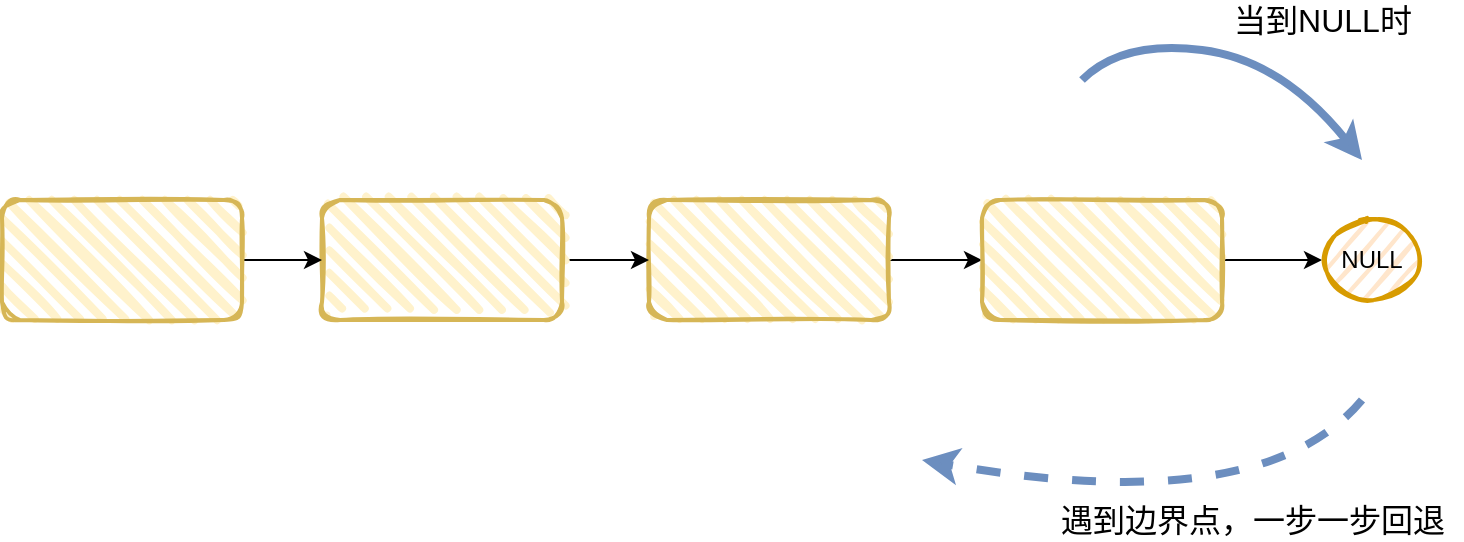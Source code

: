 <mxfile version="14.5.1" type="github"><diagram id="JFr5bLaMr-m5pY-TNdmx" name="Page-1"><mxGraphModel dx="870" dy="595" grid="1" gridSize="10" guides="1" tooltips="1" connect="1" arrows="1" fold="1" page="1" pageScale="1" pageWidth="827" pageHeight="1169" math="0" shadow="0"><root><mxCell id="0"/><mxCell id="1" parent="0"/><mxCell id="LlgUxwS6NGRAmCykOugP-10" style="edgeStyle=orthogonalEdgeStyle;rounded=0;orthogonalLoop=1;jettySize=auto;html=1;exitX=1;exitY=0.5;exitDx=0;exitDy=0;entryX=0;entryY=0.5;entryDx=0;entryDy=0;" edge="1" parent="1" source="LlgUxwS6NGRAmCykOugP-1" target="LlgUxwS6NGRAmCykOugP-7"><mxGeometry relative="1" as="geometry"/></mxCell><mxCell id="LlgUxwS6NGRAmCykOugP-1" value="" style="rounded=1;whiteSpace=wrap;html=1;strokeWidth=2;fillWeight=4;hachureGap=8;hachureAngle=45;fillColor=#fff2cc;sketch=1;strokeColor=#d6b656;" vertex="1" parent="1"><mxGeometry x="413.5" y="290" width="120" height="60" as="geometry"/></mxCell><mxCell id="LlgUxwS6NGRAmCykOugP-11" style="edgeStyle=orthogonalEdgeStyle;rounded=0;orthogonalLoop=1;jettySize=auto;html=1;exitX=1;exitY=0.5;exitDx=0;exitDy=0;entryX=0;entryY=0.5;entryDx=0;entryDy=0;" edge="1" parent="1" source="LlgUxwS6NGRAmCykOugP-4" target="LlgUxwS6NGRAmCykOugP-1"><mxGeometry relative="1" as="geometry"/></mxCell><mxCell id="LlgUxwS6NGRAmCykOugP-4" value="" style="rounded=1;whiteSpace=wrap;html=1;strokeWidth=2;fillWeight=4;hachureGap=8;hachureAngle=45;fillColor=#fff2cc;sketch=1;strokeColor=#d6b656;" vertex="1" parent="1"><mxGeometry x="250" y="290" width="120" height="60" as="geometry"/></mxCell><mxCell id="LlgUxwS6NGRAmCykOugP-8" style="edgeStyle=orthogonalEdgeStyle;rounded=0;orthogonalLoop=1;jettySize=auto;html=1;exitX=1;exitY=0.5;exitDx=0;exitDy=0;entryX=0;entryY=0.5;entryDx=0;entryDy=0;" edge="1" parent="1" source="LlgUxwS6NGRAmCykOugP-5" target="LlgUxwS6NGRAmCykOugP-4"><mxGeometry relative="1" as="geometry"/></mxCell><mxCell id="LlgUxwS6NGRAmCykOugP-5" value="" style="rounded=1;whiteSpace=wrap;html=1;strokeWidth=2;fillWeight=4;hachureGap=8;hachureAngle=45;fillColor=#fff2cc;sketch=1;strokeColor=#d6b656;" vertex="1" parent="1"><mxGeometry x="90" y="290" width="120" height="60" as="geometry"/></mxCell><mxCell id="LlgUxwS6NGRAmCykOugP-13" style="edgeStyle=orthogonalEdgeStyle;rounded=0;orthogonalLoop=1;jettySize=auto;html=1;exitX=1;exitY=0.5;exitDx=0;exitDy=0;entryX=0;entryY=0.5;entryDx=0;entryDy=0;" edge="1" parent="1" source="LlgUxwS6NGRAmCykOugP-7" target="LlgUxwS6NGRAmCykOugP-12"><mxGeometry relative="1" as="geometry"/></mxCell><mxCell id="LlgUxwS6NGRAmCykOugP-7" value="" style="rounded=1;whiteSpace=wrap;html=1;strokeWidth=2;fillWeight=4;hachureGap=8;hachureAngle=45;fillColor=#fff2cc;sketch=1;strokeColor=#d6b656;" vertex="1" parent="1"><mxGeometry x="580" y="290" width="120" height="60" as="geometry"/></mxCell><mxCell id="LlgUxwS6NGRAmCykOugP-12" value="NULL" style="ellipse;whiteSpace=wrap;html=1;strokeWidth=2;fillWeight=2;hachureGap=8;fillColor=#ffe6cc;fillStyle=dots;sketch=1;strokeColor=#d79b00;" vertex="1" parent="1"><mxGeometry x="750" y="300" width="50" height="40" as="geometry"/></mxCell><mxCell id="LlgUxwS6NGRAmCykOugP-17" value="" style="curved=1;endArrow=classic;html=1;strokeWidth=4;fillColor=#dae8fc;strokeColor=#6c8ebf;" edge="1" parent="1"><mxGeometry width="50" height="50" relative="1" as="geometry"><mxPoint x="630" y="230" as="sourcePoint"/><mxPoint x="770" y="270" as="targetPoint"/><Array as="points"><mxPoint x="650" y="210"/><mxPoint x="730" y="220"/></Array></mxGeometry></mxCell><mxCell id="LlgUxwS6NGRAmCykOugP-19" value="&lt;font style=&quot;font-size: 16px&quot;&gt;当到NULL时&lt;/font&gt;" style="text;html=1;resizable=0;autosize=1;align=center;verticalAlign=middle;points=[];fillColor=none;strokeColor=none;rounded=0;" vertex="1" parent="1"><mxGeometry x="700" y="190" width="100" height="20" as="geometry"/></mxCell><mxCell id="LlgUxwS6NGRAmCykOugP-20" value="" style="curved=1;endArrow=classic;html=1;strokeWidth=4;fillColor=#dae8fc;strokeColor=#6c8ebf;dashed=1;" edge="1" parent="1"><mxGeometry width="50" height="50" relative="1" as="geometry"><mxPoint x="770" y="390" as="sourcePoint"/><mxPoint x="550" y="420" as="targetPoint"/><Array as="points"><mxPoint x="720" y="450"/></Array></mxGeometry></mxCell><mxCell id="LlgUxwS6NGRAmCykOugP-21" value="&lt;font style=&quot;font-size: 16px&quot;&gt;遇到边界点，一步一步回退&lt;/font&gt;" style="text;html=1;resizable=0;autosize=1;align=center;verticalAlign=middle;points=[];fillColor=none;strokeColor=none;rounded=0;" vertex="1" parent="1"><mxGeometry x="610" y="440" width="210" height="20" as="geometry"/></mxCell></root></mxGraphModel></diagram></mxfile>